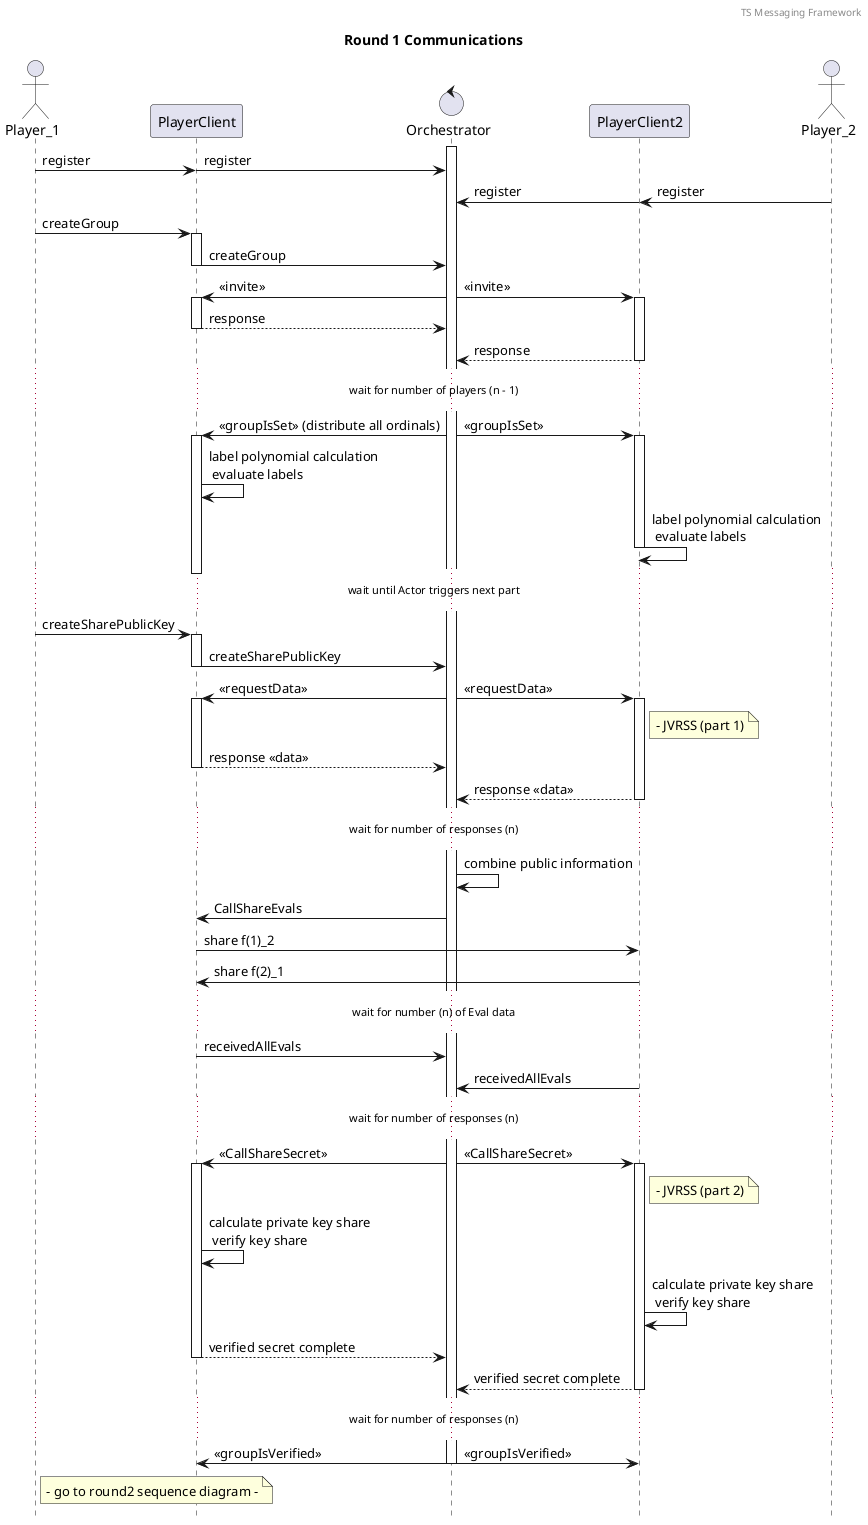 @startuml
!pragma teoz true

header TS Messaging Framework
title Round 1 Communications
hide footbox
actor Player_1
participant PlayerClient
control Orchestrator
participant PlayerClient2
actor Player_2

activate Orchestrator
Player_1->PlayerClient : register
& PlayerClient->Orchestrator : register
Player_2->PlayerClient2 : register
& PlayerClient2->Orchestrator : register


Player_1 -> PlayerClient : createGroup
activate PlayerClient
PlayerClient -> Orchestrator : createGroup 
deactivate PlayerClient


Orchestrator -> PlayerClient : << invite >>
& Orchestrator -> PlayerClient2 : << invite >>
activate PlayerClient
activate PlayerClient2

PlayerClient --> Orchestrator : response
deactivate PlayerClient
PlayerClient2 --> Orchestrator : response
deactivate PlayerClient2

... wait for number of players (n - 1) ...

Orchestrator -> PlayerClient : << groupIsSet >> (distribute all ordinals)
& Orchestrator -> PlayerClient2 :  << groupIsSet >>
activate PlayerClient
activate PlayerClient2
PlayerClient -> PlayerClient : label polynomial calculation \n evaluate labels
PlayerClient2 -> PlayerClient2 : label polynomial calculation \n evaluate labels
deactivate PlayerClient
deactivate PlayerClient2

... wait until Actor triggers next part ...

Player_1 -> PlayerClient : createSharePublicKey


activate PlayerClient

PlayerClient -> Orchestrator : createSharePublicKey
deactivate PlayerClient

Orchestrator -> PlayerClient : << requestData >>
& Orchestrator -> PlayerClient2 : << requestData >>
activate PlayerClient
activate PlayerClient2


note right PlayerClient2
    - JVRSS (part 1)
end note


PlayerClient --> Orchestrator : response <<data>>
deactivate PlayerClient
PlayerClient2 --> Orchestrator : response <<data>>
deactivate PlayerClient2

... wait for number of responses (n) ...

Orchestrator -> Orchestrator : combine public information

Orchestrator -> PlayerClient : CallShareEvals
PlayerClient -> PlayerClient2 : share f(1)_2
PlayerClient2 ->PlayerClient : share f(2)_1
... wait for number (n) of Eval data ...
PlayerClient -> Orchestrator : receivedAllEvals
PlayerClient2 -> Orchestrator : receivedAllEvals

... wait for number of responses (n) ...
Orchestrator -> PlayerClient : << CallShareSecret >>
& Orchestrator -> PlayerClient2 : << CallShareSecret >>
activate PlayerClient
activate PlayerClient2

note right PlayerClient2
    - JVRSS (part 2)
end note

PlayerClient -> PlayerClient : calculate private key share \n verify key share
PlayerClient2 -> PlayerClient2 : calculate private key share \n verify key share

PlayerClient --> Orchestrator : verified secret complete
deactivate PlayerClient
PlayerClient2 --> Orchestrator : verified secret complete
deactivate PlayerClient2


... wait for number of responses (n) ...

Orchestrator -> PlayerClient : << groupIsVerified >>
& Orchestrator -> PlayerClient2 : << groupIsVerified >>


note right Player_1
    - go to round2 sequence diagram -
end note

deactivate Orchestrator


@enduml
